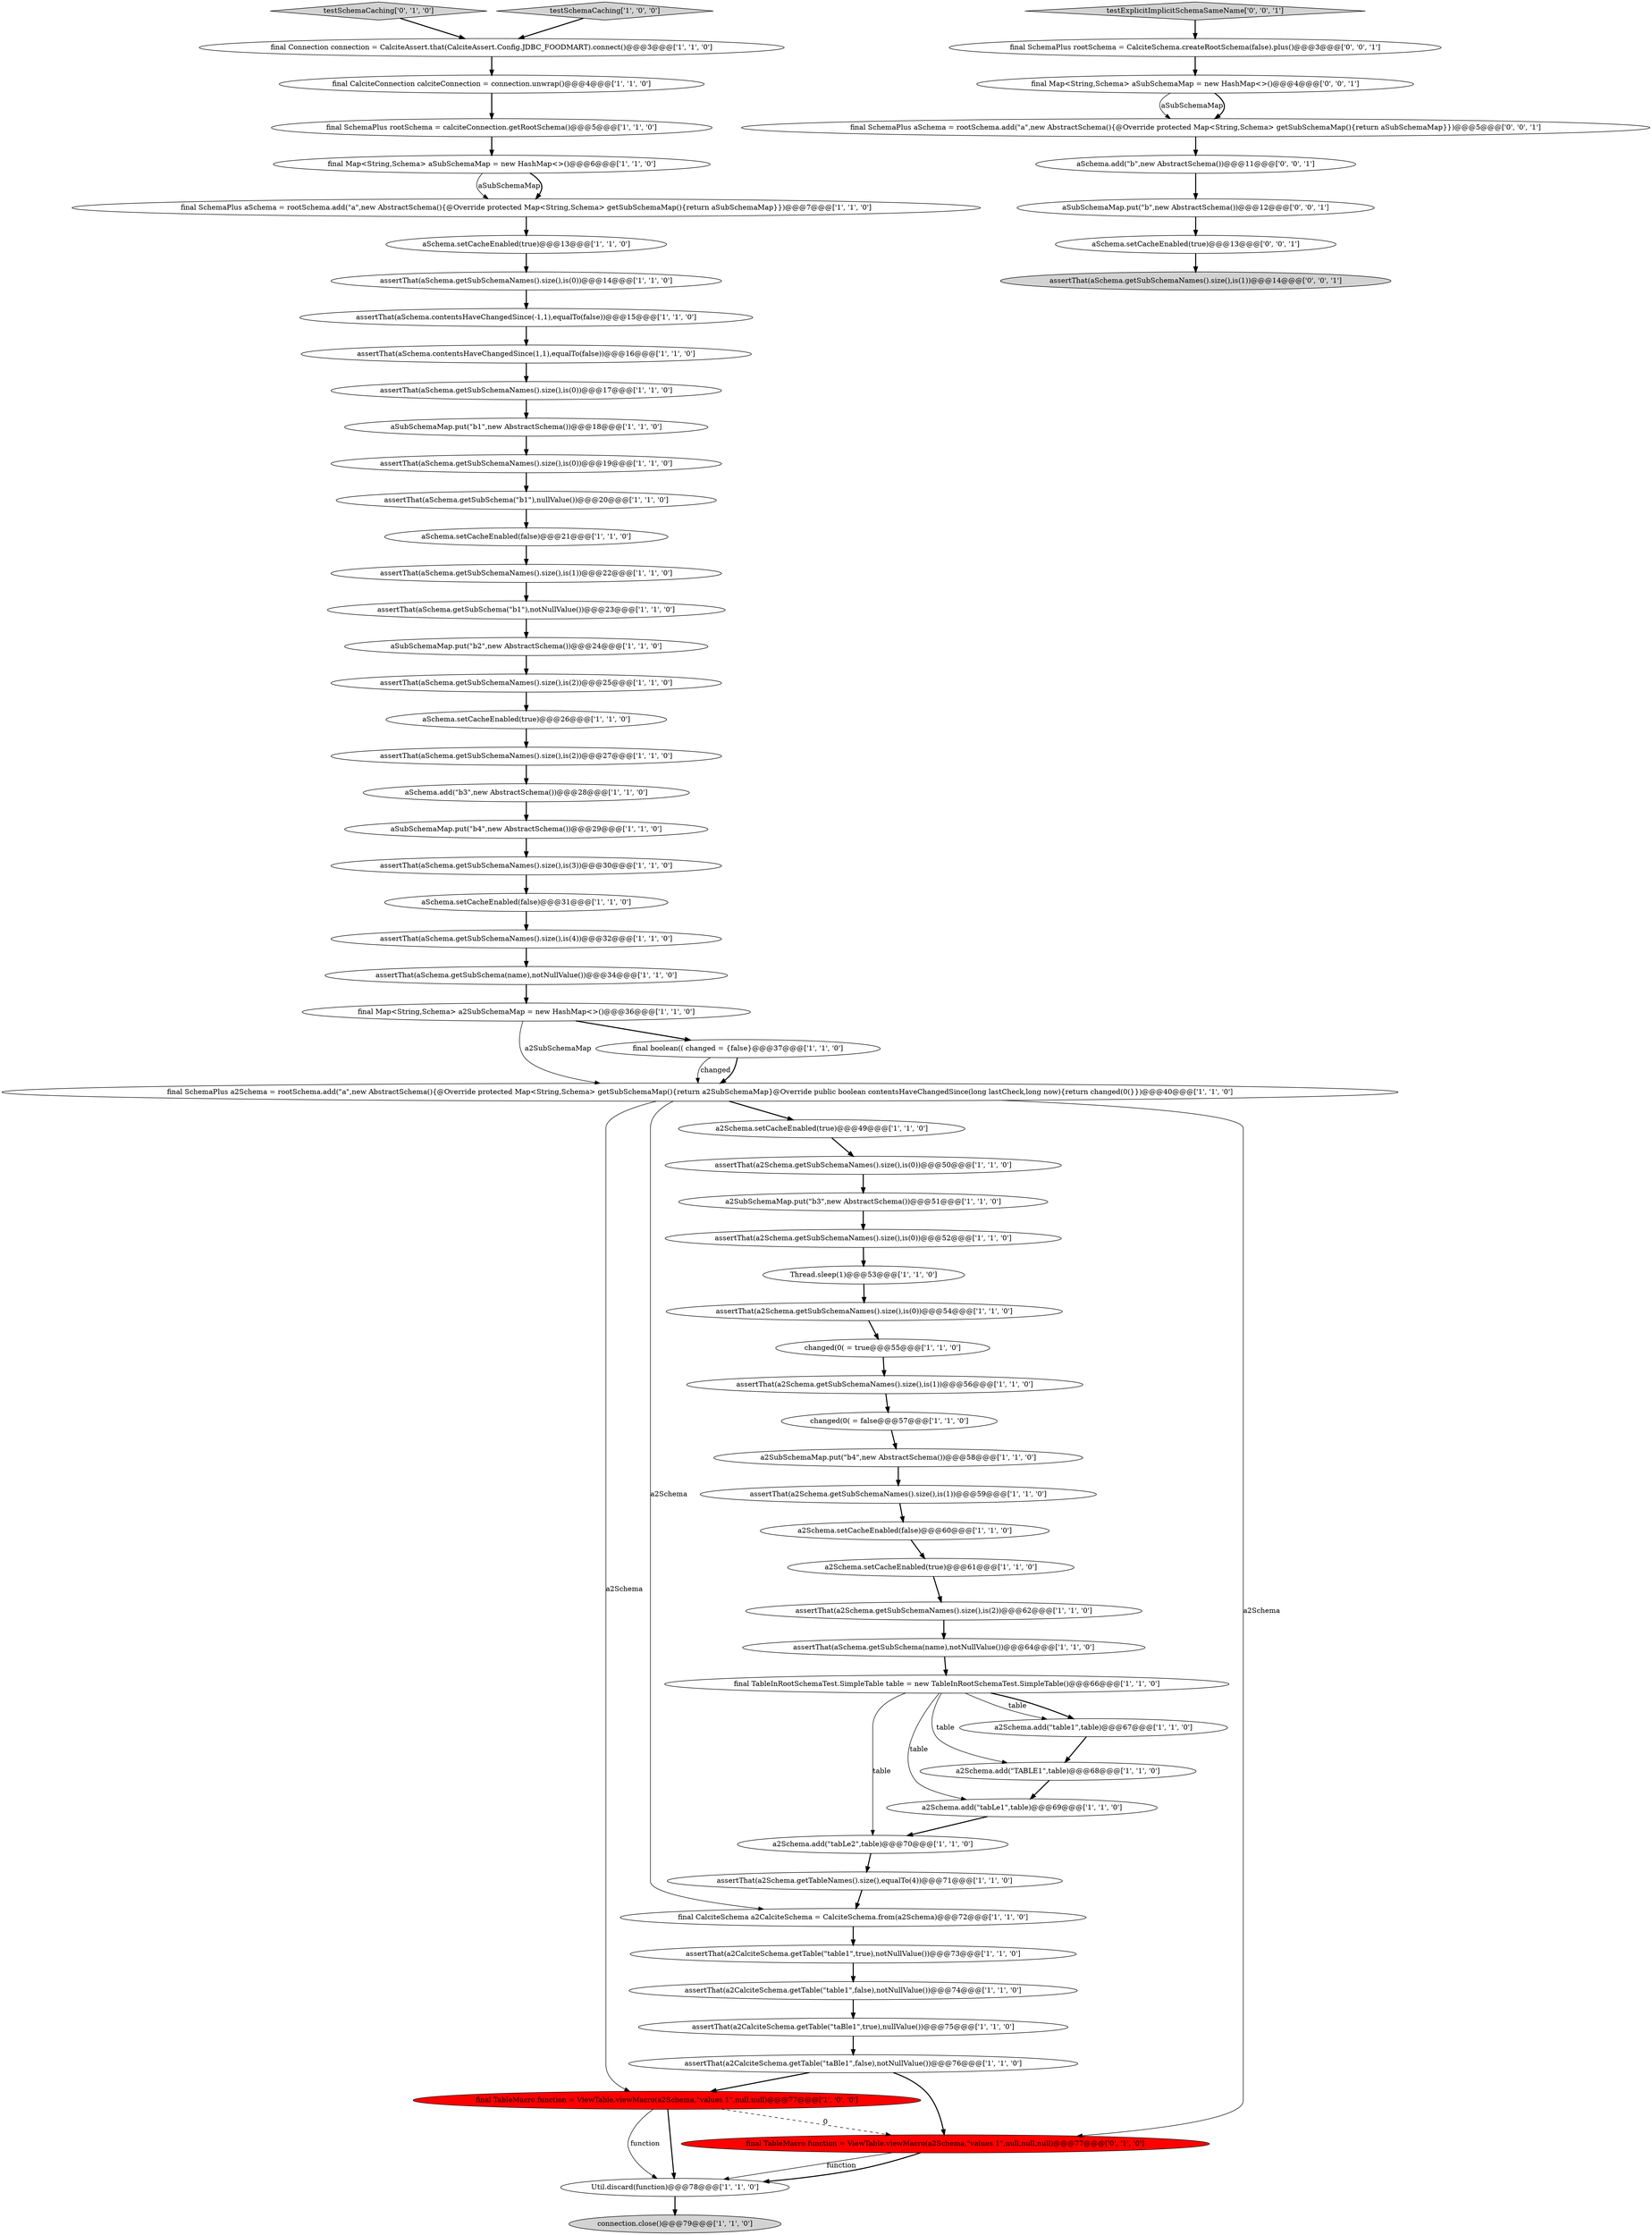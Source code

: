 digraph {
22 [style = filled, label = "a2Schema.add(\"tabLe2\",table)@@@70@@@['1', '1', '0']", fillcolor = white, shape = ellipse image = "AAA0AAABBB1BBB"];
29 [style = filled, label = "a2Schema.add(\"tabLe1\",table)@@@69@@@['1', '1', '0']", fillcolor = white, shape = ellipse image = "AAA0AAABBB1BBB"];
26 [style = filled, label = "assertThat(aSchema.getSubSchemaNames().size(),is(2))@@@27@@@['1', '1', '0']", fillcolor = white, shape = ellipse image = "AAA0AAABBB1BBB"];
20 [style = filled, label = "assertThat(a2Schema.getSubSchemaNames().size(),is(1))@@@59@@@['1', '1', '0']", fillcolor = white, shape = ellipse image = "AAA0AAABBB1BBB"];
35 [style = filled, label = "assertThat(aSchema.getSubSchemaNames().size(),is(0))@@@17@@@['1', '1', '0']", fillcolor = white, shape = ellipse image = "AAA0AAABBB1BBB"];
33 [style = filled, label = "assertThat(a2CalciteSchema.getTable(\"taBle1\",false),notNullValue())@@@76@@@['1', '1', '0']", fillcolor = white, shape = ellipse image = "AAA0AAABBB1BBB"];
47 [style = filled, label = "final TableMacro function = ViewTable.viewMacro(a2Schema,\"values 1\",null,null)@@@77@@@['1', '0', '0']", fillcolor = red, shape = ellipse image = "AAA1AAABBB1BBB"];
31 [style = filled, label = "assertThat(aSchema.getSubSchemaNames().size(),is(2))@@@25@@@['1', '1', '0']", fillcolor = white, shape = ellipse image = "AAA0AAABBB1BBB"];
30 [style = filled, label = "final CalciteSchema a2CalciteSchema = CalciteSchema.from(a2Schema)@@@72@@@['1', '1', '0']", fillcolor = white, shape = ellipse image = "AAA0AAABBB1BBB"];
11 [style = filled, label = "aSchema.setCacheEnabled(false)@@@31@@@['1', '1', '0']", fillcolor = white, shape = ellipse image = "AAA0AAABBB1BBB"];
2 [style = filled, label = "aSubSchemaMap.put(\"b2\",new AbstractSchema())@@@24@@@['1', '1', '0']", fillcolor = white, shape = ellipse image = "AAA0AAABBB1BBB"];
9 [style = filled, label = "final Map<String,Schema> aSubSchemaMap = new HashMap<>()@@@6@@@['1', '1', '0']", fillcolor = white, shape = ellipse image = "AAA0AAABBB1BBB"];
19 [style = filled, label = "assertThat(aSchema.contentsHaveChangedSince(-1,1),equalTo(false))@@@15@@@['1', '1', '0']", fillcolor = white, shape = ellipse image = "AAA0AAABBB1BBB"];
25 [style = filled, label = "assertThat(aSchema.getSubSchemaNames().size(),is(0))@@@14@@@['1', '1', '0']", fillcolor = white, shape = ellipse image = "AAA0AAABBB1BBB"];
64 [style = filled, label = "aSchema.add(\"b\",new AbstractSchema())@@@11@@@['0', '0', '1']", fillcolor = white, shape = ellipse image = "AAA0AAABBB3BBB"];
67 [style = filled, label = "final Map<String,Schema> aSubSchemaMap = new HashMap<>()@@@4@@@['0', '0', '1']", fillcolor = white, shape = ellipse image = "AAA0AAABBB3BBB"];
60 [style = filled, label = "testSchemaCaching['0', '1', '0']", fillcolor = lightgray, shape = diamond image = "AAA0AAABBB2BBB"];
32 [style = filled, label = "assertThat(a2Schema.getSubSchemaNames().size(),is(1))@@@56@@@['1', '1', '0']", fillcolor = white, shape = ellipse image = "AAA0AAABBB1BBB"];
13 [style = filled, label = "assertThat(a2CalciteSchema.getTable(\"taBle1\",true),nullValue())@@@75@@@['1', '1', '0']", fillcolor = white, shape = ellipse image = "AAA0AAABBB1BBB"];
41 [style = filled, label = "assertThat(aSchema.contentsHaveChangedSince(1,1),equalTo(false))@@@16@@@['1', '1', '0']", fillcolor = white, shape = ellipse image = "AAA0AAABBB1BBB"];
40 [style = filled, label = "changed(0( = false@@@57@@@['1', '1', '0']", fillcolor = white, shape = ellipse image = "AAA0AAABBB1BBB"];
52 [style = filled, label = "testSchemaCaching['1', '0', '0']", fillcolor = lightgray, shape = diamond image = "AAA0AAABBB1BBB"];
28 [style = filled, label = "assertThat(a2Schema.getSubSchemaNames().size(),is(0))@@@52@@@['1', '1', '0']", fillcolor = white, shape = ellipse image = "AAA0AAABBB1BBB"];
4 [style = filled, label = "assertThat(aSchema.getSubSchema(name),notNullValue())@@@64@@@['1', '1', '0']", fillcolor = white, shape = ellipse image = "AAA0AAABBB1BBB"];
62 [style = filled, label = "aSubSchemaMap.put(\"b\",new AbstractSchema())@@@12@@@['0', '0', '1']", fillcolor = white, shape = ellipse image = "AAA0AAABBB3BBB"];
0 [style = filled, label = "aSchema.setCacheEnabled(true)@@@13@@@['1', '1', '0']", fillcolor = white, shape = ellipse image = "AAA0AAABBB1BBB"];
68 [style = filled, label = "assertThat(aSchema.getSubSchemaNames().size(),is(1))@@@14@@@['0', '0', '1']", fillcolor = lightgray, shape = ellipse image = "AAA0AAABBB3BBB"];
27 [style = filled, label = "assertThat(aSchema.getSubSchema(name),notNullValue())@@@34@@@['1', '1', '0']", fillcolor = white, shape = ellipse image = "AAA0AAABBB1BBB"];
56 [style = filled, label = "assertThat(aSchema.getSubSchema(\"b1\"),nullValue())@@@20@@@['1', '1', '0']", fillcolor = white, shape = ellipse image = "AAA0AAABBB1BBB"];
21 [style = filled, label = "a2SubSchemaMap.put(\"b3\",new AbstractSchema())@@@51@@@['1', '1', '0']", fillcolor = white, shape = ellipse image = "AAA0AAABBB1BBB"];
50 [style = filled, label = "assertThat(a2Schema.getSubSchemaNames().size(),is(0))@@@50@@@['1', '1', '0']", fillcolor = white, shape = ellipse image = "AAA0AAABBB1BBB"];
45 [style = filled, label = "a2Schema.add(\"TABLE1\",table)@@@68@@@['1', '1', '0']", fillcolor = white, shape = ellipse image = "AAA0AAABBB1BBB"];
23 [style = filled, label = "assertThat(aSchema.getSubSchemaNames().size(),is(0))@@@19@@@['1', '1', '0']", fillcolor = white, shape = ellipse image = "AAA0AAABBB1BBB"];
36 [style = filled, label = "aSubSchemaMap.put(\"b4\",new AbstractSchema())@@@29@@@['1', '1', '0']", fillcolor = white, shape = ellipse image = "AAA0AAABBB1BBB"];
61 [style = filled, label = "final SchemaPlus aSchema = rootSchema.add(\"a\",new AbstractSchema(){@Override protected Map<String,Schema> getSubSchemaMap(){return aSubSchemaMap}})@@@5@@@['0', '0', '1']", fillcolor = white, shape = ellipse image = "AAA0AAABBB3BBB"];
44 [style = filled, label = "aSchema.add(\"b3\",new AbstractSchema())@@@28@@@['1', '1', '0']", fillcolor = white, shape = ellipse image = "AAA0AAABBB1BBB"];
43 [style = filled, label = "Util.discard(function)@@@78@@@['1', '1', '0']", fillcolor = white, shape = ellipse image = "AAA0AAABBB1BBB"];
54 [style = filled, label = "assertThat(a2Schema.getTableNames().size(),equalTo(4))@@@71@@@['1', '1', '0']", fillcolor = white, shape = ellipse image = "AAA0AAABBB1BBB"];
12 [style = filled, label = "final CalciteConnection calciteConnection = connection.unwrap()@@@4@@@['1', '1', '0']", fillcolor = white, shape = ellipse image = "AAA0AAABBB1BBB"];
55 [style = filled, label = "final SchemaPlus rootSchema = calciteConnection.getRootSchema()@@@5@@@['1', '1', '0']", fillcolor = white, shape = ellipse image = "AAA0AAABBB1BBB"];
48 [style = filled, label = "aSubSchemaMap.put(\"b1\",new AbstractSchema())@@@18@@@['1', '1', '0']", fillcolor = white, shape = ellipse image = "AAA0AAABBB1BBB"];
34 [style = filled, label = "final TableInRootSchemaTest.SimpleTable table = new TableInRootSchemaTest.SimpleTable()@@@66@@@['1', '1', '0']", fillcolor = white, shape = ellipse image = "AAA0AAABBB1BBB"];
15 [style = filled, label = "a2Schema.setCacheEnabled(false)@@@60@@@['1', '1', '0']", fillcolor = white, shape = ellipse image = "AAA0AAABBB1BBB"];
66 [style = filled, label = "final SchemaPlus rootSchema = CalciteSchema.createRootSchema(false).plus()@@@3@@@['0', '0', '1']", fillcolor = white, shape = ellipse image = "AAA0AAABBB3BBB"];
5 [style = filled, label = "assertThat(aSchema.getSubSchemaNames().size(),is(3))@@@30@@@['1', '1', '0']", fillcolor = white, shape = ellipse image = "AAA0AAABBB1BBB"];
65 [style = filled, label = "aSchema.setCacheEnabled(true)@@@13@@@['0', '0', '1']", fillcolor = white, shape = ellipse image = "AAA0AAABBB3BBB"];
3 [style = filled, label = "a2Schema.add(\"table1\",table)@@@67@@@['1', '1', '0']", fillcolor = white, shape = ellipse image = "AAA0AAABBB1BBB"];
10 [style = filled, label = "final Map<String,Schema> a2SubSchemaMap = new HashMap<>()@@@36@@@['1', '1', '0']", fillcolor = white, shape = ellipse image = "AAA0AAABBB1BBB"];
1 [style = filled, label = "assertThat(a2CalciteSchema.getTable(\"table1\",false),notNullValue())@@@74@@@['1', '1', '0']", fillcolor = white, shape = ellipse image = "AAA0AAABBB1BBB"];
58 [style = filled, label = "assertThat(a2CalciteSchema.getTable(\"table1\",true),notNullValue())@@@73@@@['1', '1', '0']", fillcolor = white, shape = ellipse image = "AAA0AAABBB1BBB"];
51 [style = filled, label = "assertThat(a2Schema.getSubSchemaNames().size(),is(0))@@@54@@@['1', '1', '0']", fillcolor = white, shape = ellipse image = "AAA0AAABBB1BBB"];
39 [style = filled, label = "final SchemaPlus a2Schema = rootSchema.add(\"a\",new AbstractSchema(){@Override protected Map<String,Schema> getSubSchemaMap(){return a2SubSchemaMap}@Override public boolean contentsHaveChangedSince(long lastCheck,long now){return changed(0(}})@@@40@@@['1', '1', '0']", fillcolor = white, shape = ellipse image = "AAA0AAABBB1BBB"];
63 [style = filled, label = "testExplicitImplicitSchemaSameName['0', '0', '1']", fillcolor = lightgray, shape = diamond image = "AAA0AAABBB3BBB"];
46 [style = filled, label = "aSchema.setCacheEnabled(true)@@@26@@@['1', '1', '0']", fillcolor = white, shape = ellipse image = "AAA0AAABBB1BBB"];
7 [style = filled, label = "Thread.sleep(1)@@@53@@@['1', '1', '0']", fillcolor = white, shape = ellipse image = "AAA0AAABBB1BBB"];
17 [style = filled, label = "assertThat(a2Schema.getSubSchemaNames().size(),is(2))@@@62@@@['1', '1', '0']", fillcolor = white, shape = ellipse image = "AAA0AAABBB1BBB"];
53 [style = filled, label = "assertThat(aSchema.getSubSchemaNames().size(),is(4))@@@32@@@['1', '1', '0']", fillcolor = white, shape = ellipse image = "AAA0AAABBB1BBB"];
57 [style = filled, label = "final boolean(( changed = {false}@@@37@@@['1', '1', '0']", fillcolor = white, shape = ellipse image = "AAA0AAABBB1BBB"];
6 [style = filled, label = "final SchemaPlus aSchema = rootSchema.add(\"a\",new AbstractSchema(){@Override protected Map<String,Schema> getSubSchemaMap(){return aSubSchemaMap}})@@@7@@@['1', '1', '0']", fillcolor = white, shape = ellipse image = "AAA0AAABBB1BBB"];
8 [style = filled, label = "a2Schema.setCacheEnabled(true)@@@61@@@['1', '1', '0']", fillcolor = white, shape = ellipse image = "AAA0AAABBB1BBB"];
37 [style = filled, label = "assertThat(aSchema.getSubSchemaNames().size(),is(1))@@@22@@@['1', '1', '0']", fillcolor = white, shape = ellipse image = "AAA0AAABBB1BBB"];
16 [style = filled, label = "connection.close()@@@79@@@['1', '1', '0']", fillcolor = lightgray, shape = ellipse image = "AAA0AAABBB1BBB"];
42 [style = filled, label = "a2Schema.setCacheEnabled(true)@@@49@@@['1', '1', '0']", fillcolor = white, shape = ellipse image = "AAA0AAABBB1BBB"];
24 [style = filled, label = "a2SubSchemaMap.put(\"b4\",new AbstractSchema())@@@58@@@['1', '1', '0']", fillcolor = white, shape = ellipse image = "AAA0AAABBB1BBB"];
59 [style = filled, label = "final TableMacro function = ViewTable.viewMacro(a2Schema,\"values 1\",null,null,null)@@@77@@@['0', '1', '0']", fillcolor = red, shape = ellipse image = "AAA1AAABBB2BBB"];
38 [style = filled, label = "changed(0( = true@@@55@@@['1', '1', '0']", fillcolor = white, shape = ellipse image = "AAA0AAABBB1BBB"];
14 [style = filled, label = "aSchema.setCacheEnabled(false)@@@21@@@['1', '1', '0']", fillcolor = white, shape = ellipse image = "AAA0AAABBB1BBB"];
18 [style = filled, label = "final Connection connection = CalciteAssert.that(CalciteAssert.Config.JDBC_FOODMART).connect()@@@3@@@['1', '1', '0']", fillcolor = white, shape = ellipse image = "AAA0AAABBB1BBB"];
49 [style = filled, label = "assertThat(aSchema.getSubSchema(\"b1\"),notNullValue())@@@23@@@['1', '1', '0']", fillcolor = white, shape = ellipse image = "AAA0AAABBB1BBB"];
67->61 [style = solid, label="aSubSchemaMap"];
9->6 [style = solid, label="aSubSchemaMap"];
35->48 [style = bold, label=""];
23->56 [style = bold, label=""];
43->16 [style = bold, label=""];
59->43 [style = solid, label="function"];
47->59 [style = dashed, label="0"];
42->50 [style = bold, label=""];
44->36 [style = bold, label=""];
37->49 [style = bold, label=""];
66->67 [style = bold, label=""];
12->55 [style = bold, label=""];
47->43 [style = solid, label="function"];
3->45 [style = bold, label=""];
28->7 [style = bold, label=""];
18->12 [style = bold, label=""];
54->30 [style = bold, label=""];
47->43 [style = bold, label=""];
6->0 [style = bold, label=""];
34->29 [style = solid, label="table"];
30->58 [style = bold, label=""];
57->39 [style = solid, label="changed"];
34->3 [style = solid, label="table"];
1->13 [style = bold, label=""];
45->29 [style = bold, label=""];
67->61 [style = bold, label=""];
21->28 [style = bold, label=""];
9->6 [style = bold, label=""];
38->32 [style = bold, label=""];
61->64 [style = bold, label=""];
11->53 [style = bold, label=""];
53->27 [style = bold, label=""];
24->20 [style = bold, label=""];
8->17 [style = bold, label=""];
34->45 [style = solid, label="table"];
58->1 [style = bold, label=""];
34->22 [style = solid, label="table"];
63->66 [style = bold, label=""];
48->23 [style = bold, label=""];
60->18 [style = bold, label=""];
7->51 [style = bold, label=""];
46->26 [style = bold, label=""];
64->62 [style = bold, label=""];
51->38 [style = bold, label=""];
10->39 [style = solid, label="a2SubSchemaMap"];
57->39 [style = bold, label=""];
26->44 [style = bold, label=""];
33->47 [style = bold, label=""];
19->41 [style = bold, label=""];
0->25 [style = bold, label=""];
34->3 [style = bold, label=""];
52->18 [style = bold, label=""];
39->30 [style = solid, label="a2Schema"];
32->40 [style = bold, label=""];
27->10 [style = bold, label=""];
33->59 [style = bold, label=""];
14->37 [style = bold, label=""];
62->65 [style = bold, label=""];
25->19 [style = bold, label=""];
65->68 [style = bold, label=""];
49->2 [style = bold, label=""];
39->59 [style = solid, label="a2Schema"];
40->24 [style = bold, label=""];
36->5 [style = bold, label=""];
5->11 [style = bold, label=""];
22->54 [style = bold, label=""];
10->57 [style = bold, label=""];
31->46 [style = bold, label=""];
29->22 [style = bold, label=""];
56->14 [style = bold, label=""];
39->47 [style = solid, label="a2Schema"];
50->21 [style = bold, label=""];
13->33 [style = bold, label=""];
39->42 [style = bold, label=""];
20->15 [style = bold, label=""];
59->43 [style = bold, label=""];
15->8 [style = bold, label=""];
17->4 [style = bold, label=""];
4->34 [style = bold, label=""];
55->9 [style = bold, label=""];
2->31 [style = bold, label=""];
41->35 [style = bold, label=""];
}
